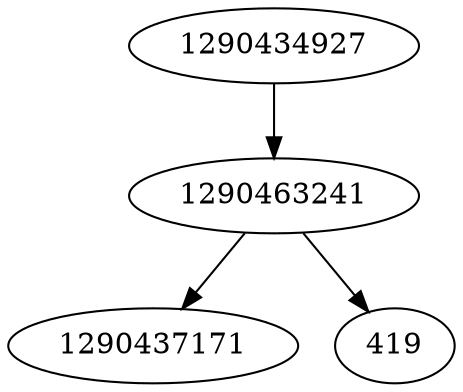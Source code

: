 strict digraph  {
1290463241;
1290437171;
419;
1290434927;
1290463241 -> 1290437171;
1290463241 -> 419;
1290434927 -> 1290463241;
}
